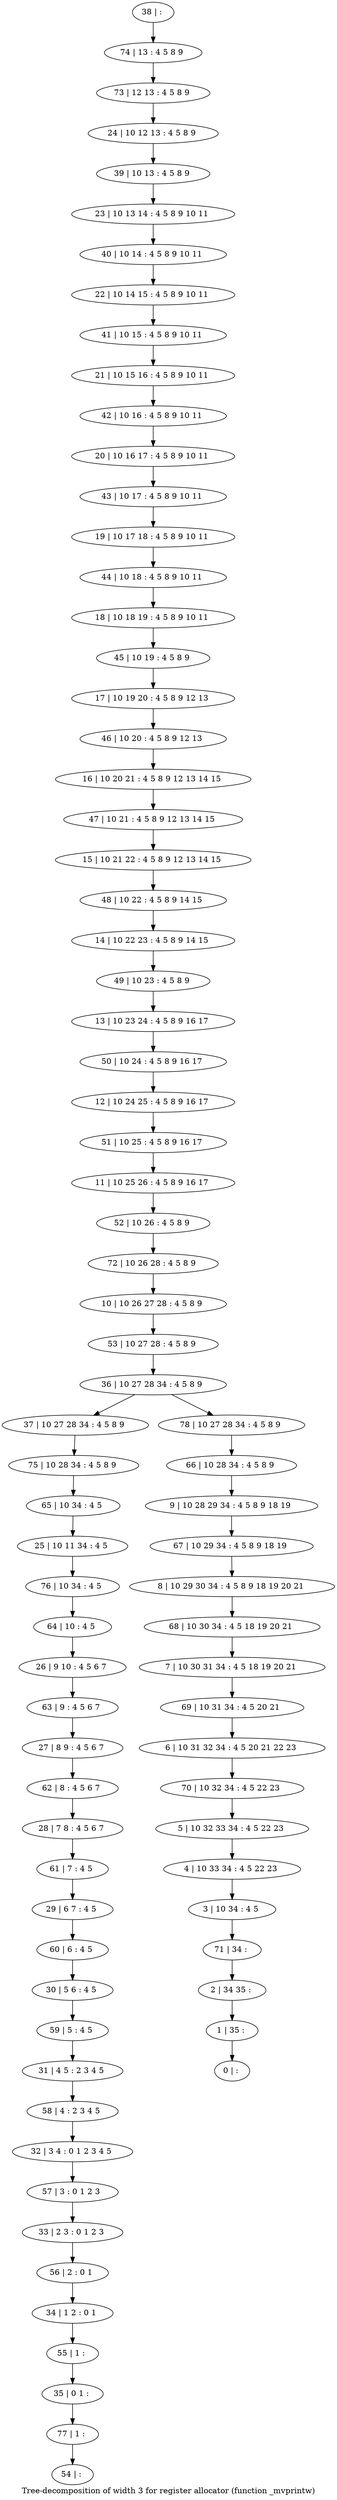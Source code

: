 digraph G {
graph [label="Tree-decomposition of width 3 for register allocator (function _mvprintw)"]
0[label="0 | : "];
1[label="1 | 35 : "];
2[label="2 | 34 35 : "];
3[label="3 | 10 34 : 4 5 "];
4[label="4 | 10 33 34 : 4 5 22 23 "];
5[label="5 | 10 32 33 34 : 4 5 22 23 "];
6[label="6 | 10 31 32 34 : 4 5 20 21 22 23 "];
7[label="7 | 10 30 31 34 : 4 5 18 19 20 21 "];
8[label="8 | 10 29 30 34 : 4 5 8 9 18 19 20 21 "];
9[label="9 | 10 28 29 34 : 4 5 8 9 18 19 "];
10[label="10 | 10 26 27 28 : 4 5 8 9 "];
11[label="11 | 10 25 26 : 4 5 8 9 16 17 "];
12[label="12 | 10 24 25 : 4 5 8 9 16 17 "];
13[label="13 | 10 23 24 : 4 5 8 9 16 17 "];
14[label="14 | 10 22 23 : 4 5 8 9 14 15 "];
15[label="15 | 10 21 22 : 4 5 8 9 12 13 14 15 "];
16[label="16 | 10 20 21 : 4 5 8 9 12 13 14 15 "];
17[label="17 | 10 19 20 : 4 5 8 9 12 13 "];
18[label="18 | 10 18 19 : 4 5 8 9 10 11 "];
19[label="19 | 10 17 18 : 4 5 8 9 10 11 "];
20[label="20 | 10 16 17 : 4 5 8 9 10 11 "];
21[label="21 | 10 15 16 : 4 5 8 9 10 11 "];
22[label="22 | 10 14 15 : 4 5 8 9 10 11 "];
23[label="23 | 10 13 14 : 4 5 8 9 10 11 "];
24[label="24 | 10 12 13 : 4 5 8 9 "];
25[label="25 | 10 11 34 : 4 5 "];
26[label="26 | 9 10 : 4 5 6 7 "];
27[label="27 | 8 9 : 4 5 6 7 "];
28[label="28 | 7 8 : 4 5 6 7 "];
29[label="29 | 6 7 : 4 5 "];
30[label="30 | 5 6 : 4 5 "];
31[label="31 | 4 5 : 2 3 4 5 "];
32[label="32 | 3 4 : 0 1 2 3 4 5 "];
33[label="33 | 2 3 : 0 1 2 3 "];
34[label="34 | 1 2 : 0 1 "];
35[label="35 | 0 1 : "];
36[label="36 | 10 27 28 34 : 4 5 8 9 "];
37[label="37 | 10 27 28 34 : 4 5 8 9 "];
38[label="38 | : "];
39[label="39 | 10 13 : 4 5 8 9 "];
40[label="40 | 10 14 : 4 5 8 9 10 11 "];
41[label="41 | 10 15 : 4 5 8 9 10 11 "];
42[label="42 | 10 16 : 4 5 8 9 10 11 "];
43[label="43 | 10 17 : 4 5 8 9 10 11 "];
44[label="44 | 10 18 : 4 5 8 9 10 11 "];
45[label="45 | 10 19 : 4 5 8 9 "];
46[label="46 | 10 20 : 4 5 8 9 12 13 "];
47[label="47 | 10 21 : 4 5 8 9 12 13 14 15 "];
48[label="48 | 10 22 : 4 5 8 9 14 15 "];
49[label="49 | 10 23 : 4 5 8 9 "];
50[label="50 | 10 24 : 4 5 8 9 16 17 "];
51[label="51 | 10 25 : 4 5 8 9 16 17 "];
52[label="52 | 10 26 : 4 5 8 9 "];
53[label="53 | 10 27 28 : 4 5 8 9 "];
54[label="54 | : "];
55[label="55 | 1 : "];
56[label="56 | 2 : 0 1 "];
57[label="57 | 3 : 0 1 2 3 "];
58[label="58 | 4 : 2 3 4 5 "];
59[label="59 | 5 : 4 5 "];
60[label="60 | 6 : 4 5 "];
61[label="61 | 7 : 4 5 "];
62[label="62 | 8 : 4 5 6 7 "];
63[label="63 | 9 : 4 5 6 7 "];
64[label="64 | 10 : 4 5 "];
65[label="65 | 10 34 : 4 5 "];
66[label="66 | 10 28 34 : 4 5 8 9 "];
67[label="67 | 10 29 34 : 4 5 8 9 18 19 "];
68[label="68 | 10 30 34 : 4 5 18 19 20 21 "];
69[label="69 | 10 31 34 : 4 5 20 21 "];
70[label="70 | 10 32 34 : 4 5 22 23 "];
71[label="71 | 34 : "];
72[label="72 | 10 26 28 : 4 5 8 9 "];
73[label="73 | 12 13 : 4 5 8 9 "];
74[label="74 | 13 : 4 5 8 9 "];
75[label="75 | 10 28 34 : 4 5 8 9 "];
76[label="76 | 10 34 : 4 5 "];
77[label="77 | 1 : "];
78[label="78 | 10 27 28 34 : 4 5 8 9 "];
55->35 ;
34->55 ;
56->34 ;
33->56 ;
57->33 ;
32->57 ;
58->32 ;
31->58 ;
59->31 ;
30->59 ;
60->30 ;
29->60 ;
61->29 ;
28->61 ;
62->28 ;
27->62 ;
63->27 ;
26->63 ;
64->26 ;
65->25 ;
75->65 ;
37->75 ;
76->64 ;
25->76 ;
77->54 ;
35->77 ;
38->74 ;
74->73 ;
73->24 ;
24->39 ;
39->23 ;
23->40 ;
40->22 ;
22->41 ;
41->21 ;
21->42 ;
42->20 ;
20->43 ;
43->19 ;
19->44 ;
44->18 ;
18->45 ;
45->17 ;
17->46 ;
46->16 ;
16->47 ;
47->15 ;
15->48 ;
48->14 ;
14->49 ;
49->13 ;
13->50 ;
50->12 ;
12->51 ;
51->11 ;
11->52 ;
52->72 ;
72->10 ;
10->53 ;
53->36 ;
66->9 ;
9->67 ;
67->8 ;
8->68 ;
68->7 ;
7->69 ;
69->6 ;
6->70 ;
70->5 ;
5->4 ;
4->3 ;
3->71 ;
71->2 ;
2->1 ;
1->0 ;
78->66 ;
36->37 ;
36->78 ;
}
